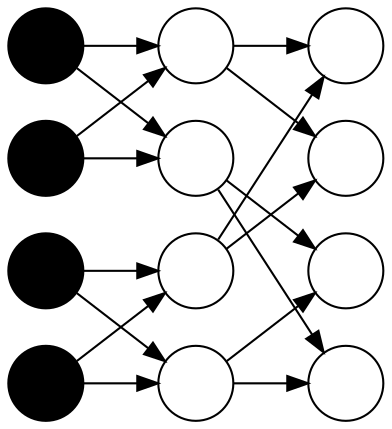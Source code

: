 strict digraph Maximal
{
	graph [rankdir="LR"];

	0 [label="",shape="circle"];
	1 [label="",shape="circle"];
	2 [label="",shape="circle"];
	3 [label="",shape="circle"];
	4 [label="",shape="circle"];
	5 [label="",shape="circle"];
	6 [label="",shape="circle"];
	7 [label="",shape="circle"];
	8 [label="",shape="circle"];
	9 [label="",shape="circle"];
	10 [label="",shape="circle"];
	11 [label="",shape="circle"];

	0 -> 4;
	0 -> 5;
	1 -> 4;
	1 -> 5;
	2 -> 6;
	2 -> 7;
	3 -> 6;
	3 -> 7;
	4 -> 8;
	4 -> 9;
	5 -> 10;
	5 -> 11;
	6 -> 8;
	6 -> 9;
	7 -> 10;
	7 -> 11;

	0 [style="filled",fillcolor="black"];
	1 [style="filled",fillcolor="black"];
	2 [style="filled",fillcolor="black"];
	3 [style="filled",fillcolor="black"];
}